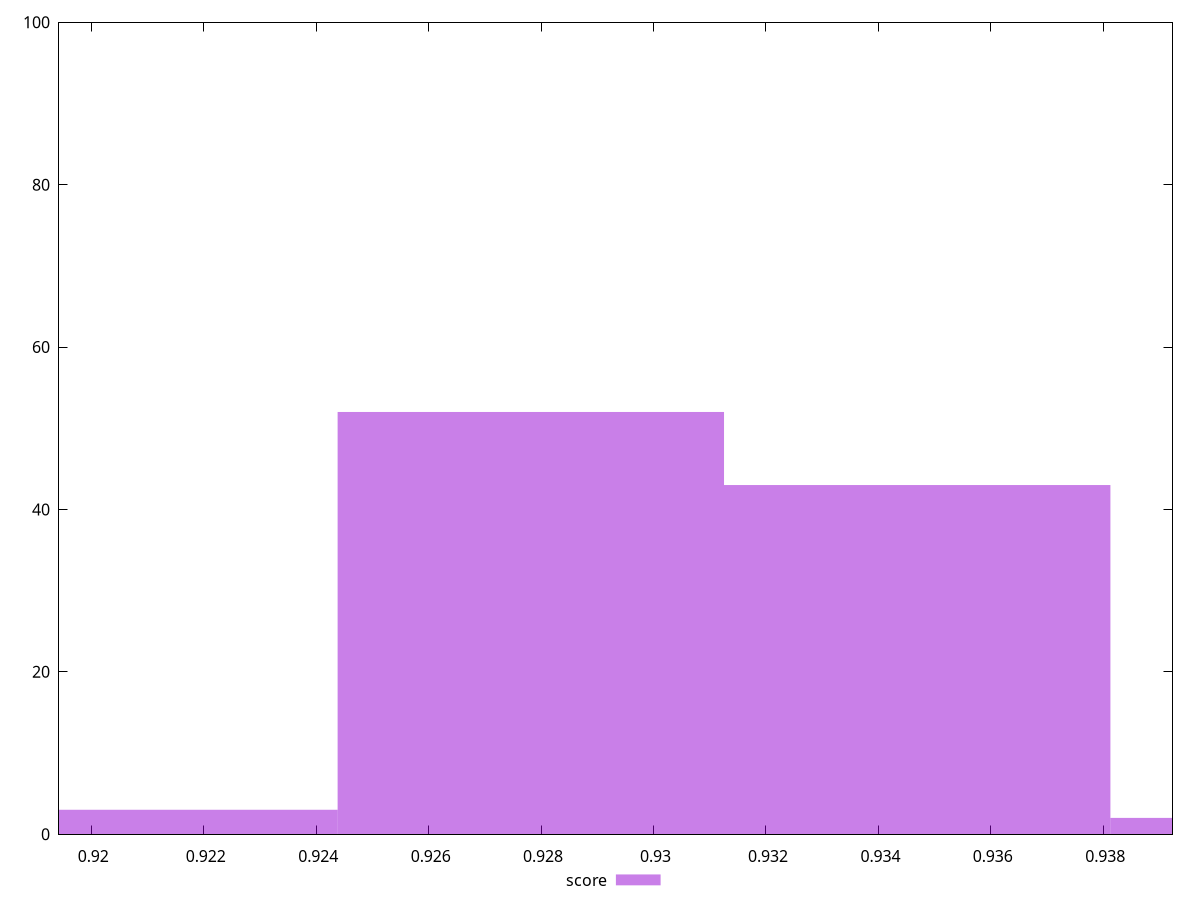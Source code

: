 reset

$score <<EOF
0.927817464647564 52
0.9346901866079163 43
0.9209447426872116 3
0.9415629085682686 2
EOF

set key outside below
set boxwidth 0.0068727219603523255
set xrange [0.9194252963150875:0.9392308691762613]
set yrange [0:100]
set style fill transparent solid 0.5 noborder
set terminal svg size 640, 490 enhanced background rgb 'white'
set output "report_00007_2020-12-11T15:55:29.892Z/mainthread-work-breakdown/samples/pages+cached+nointeractive/score/histogram.svg"

plot $score title "score" with boxes

reset
